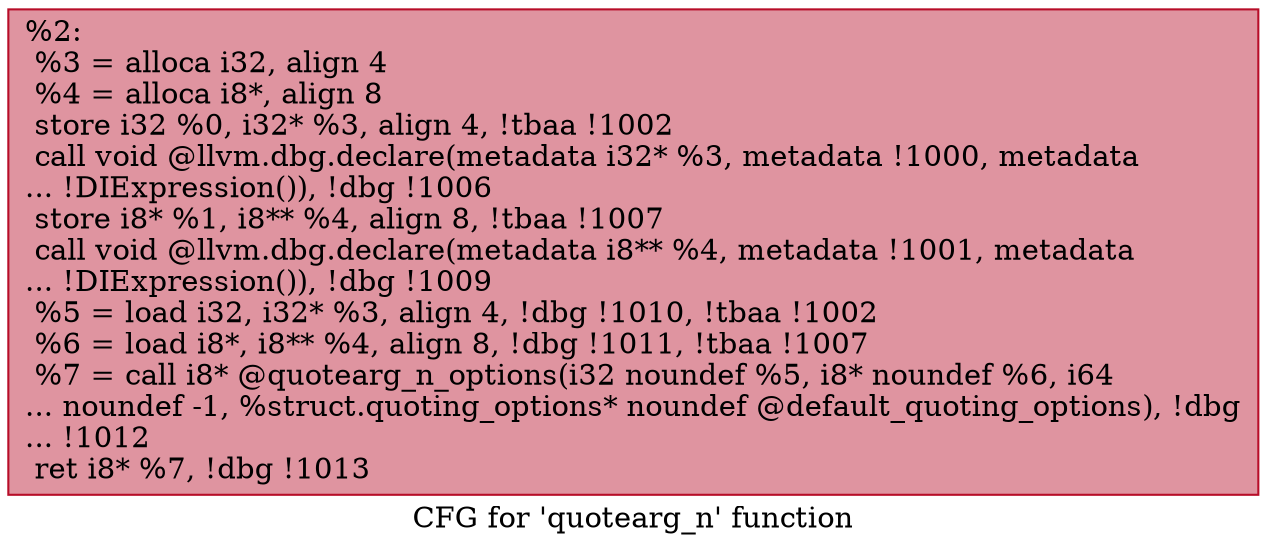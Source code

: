 digraph "CFG for 'quotearg_n' function" {
	label="CFG for 'quotearg_n' function";

	Node0x219fe30 [shape=record,color="#b70d28ff", style=filled, fillcolor="#b70d2870",label="{%2:\l  %3 = alloca i32, align 4\l  %4 = alloca i8*, align 8\l  store i32 %0, i32* %3, align 4, !tbaa !1002\l  call void @llvm.dbg.declare(metadata i32* %3, metadata !1000, metadata\l... !DIExpression()), !dbg !1006\l  store i8* %1, i8** %4, align 8, !tbaa !1007\l  call void @llvm.dbg.declare(metadata i8** %4, metadata !1001, metadata\l... !DIExpression()), !dbg !1009\l  %5 = load i32, i32* %3, align 4, !dbg !1010, !tbaa !1002\l  %6 = load i8*, i8** %4, align 8, !dbg !1011, !tbaa !1007\l  %7 = call i8* @quotearg_n_options(i32 noundef %5, i8* noundef %6, i64\l... noundef -1, %struct.quoting_options* noundef @default_quoting_options), !dbg\l... !1012\l  ret i8* %7, !dbg !1013\l}"];
}
